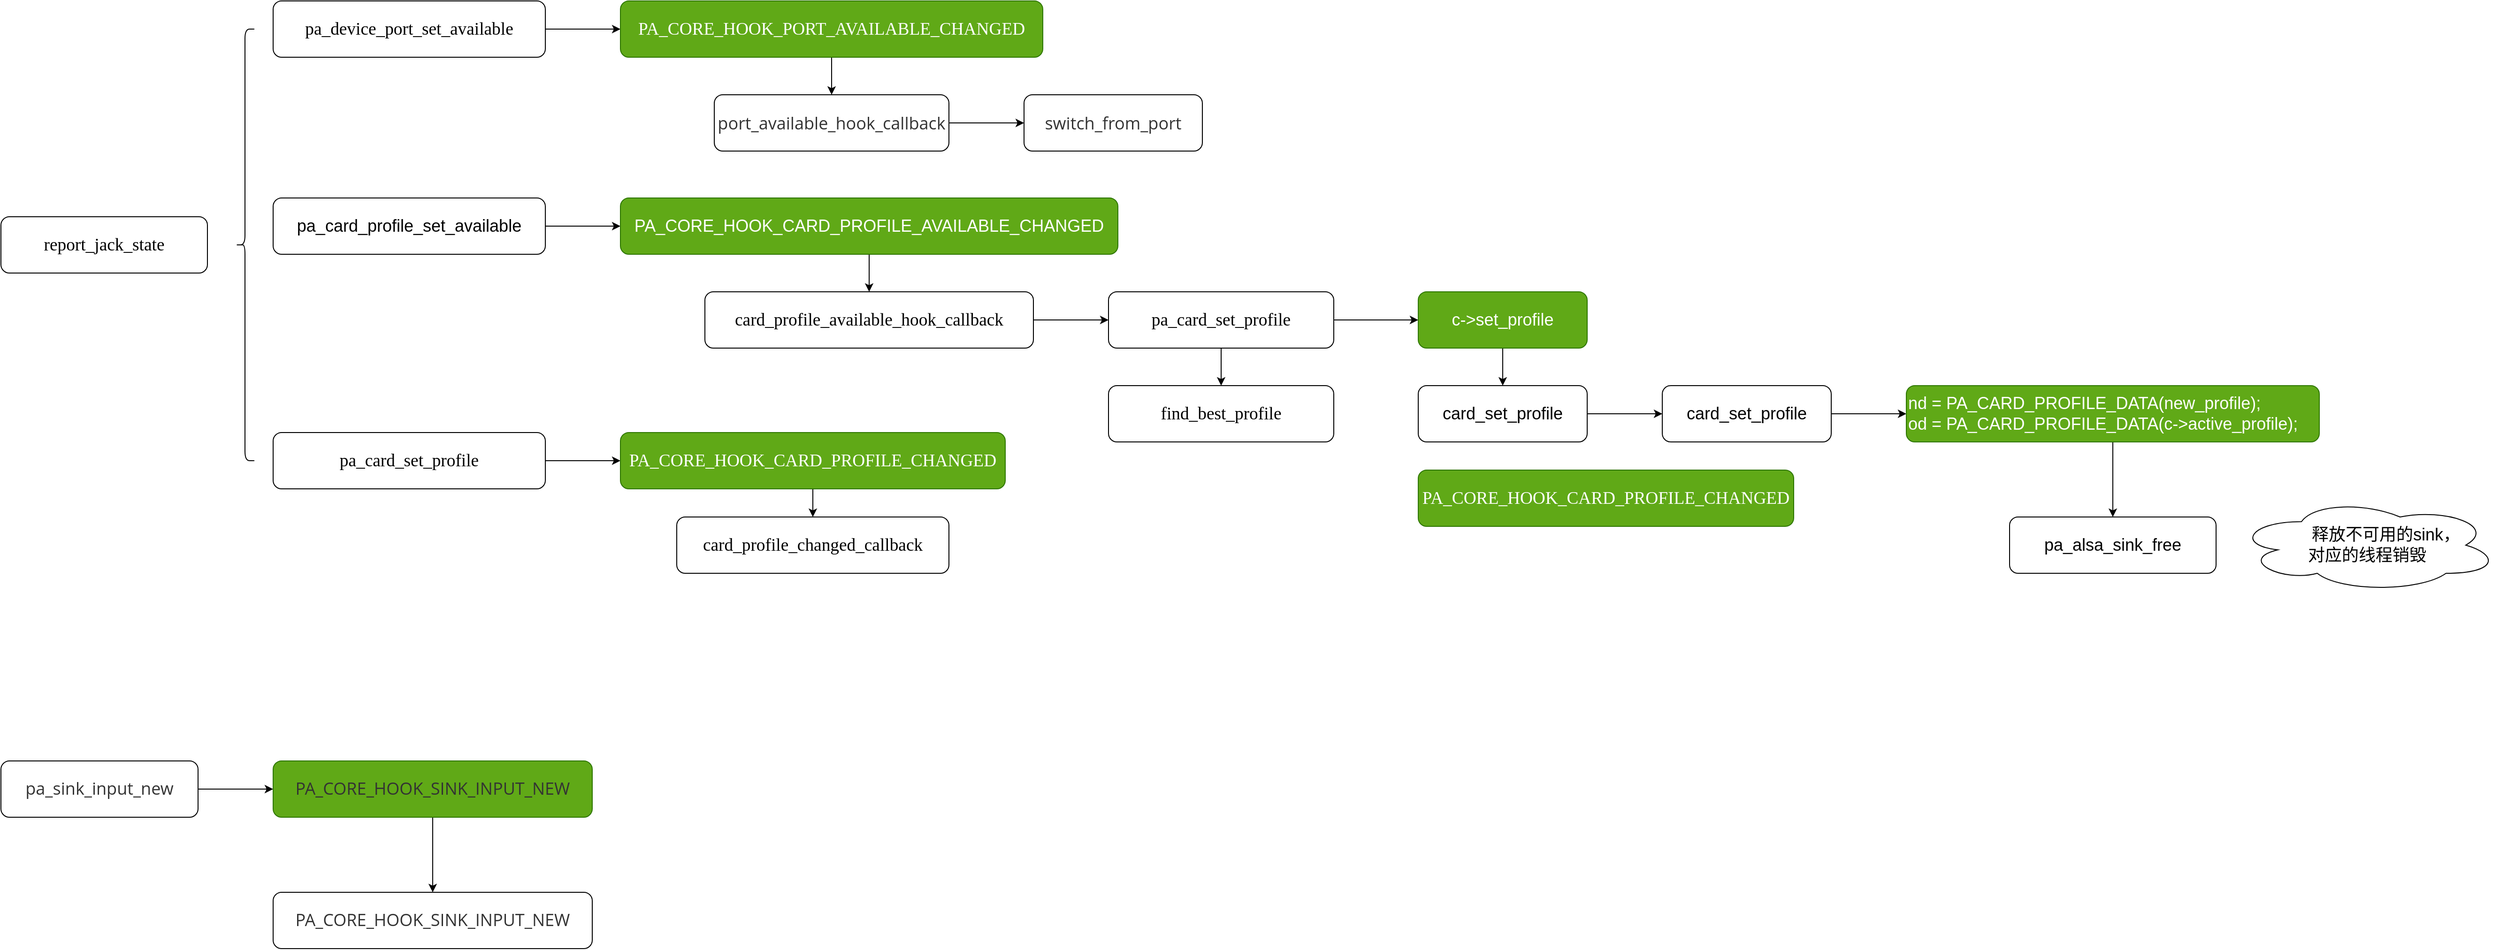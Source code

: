 <mxfile version="20.0.3" type="github">
  <diagram id="6ds6HKLlzLT0bygum3i8" name="Page-1">
    <mxGraphModel dx="1483" dy="1935" grid="1" gridSize="10" guides="1" tooltips="1" connect="1" arrows="1" fold="1" page="1" pageScale="1" pageWidth="827" pageHeight="1169" math="0" shadow="0">
      <root>
        <mxCell id="0" />
        <mxCell id="1" parent="0" />
        <mxCell id="s3KqUgk0Iqwg7Ef2eFDI-3" value="" style="edgeStyle=orthogonalEdgeStyle;rounded=0;orthogonalLoop=1;jettySize=auto;html=1;" edge="1" parent="1" source="s3KqUgk0Iqwg7Ef2eFDI-1" target="s3KqUgk0Iqwg7Ef2eFDI-2">
          <mxGeometry relative="1" as="geometry" />
        </mxCell>
        <mxCell id="s3KqUgk0Iqwg7Ef2eFDI-1" value="&lt;p style=&quot;font-size: medium; text-align: start; margin: 0px;&quot;&gt;&lt;span style=&quot;font-family: &amp;quot;Bitstream Charter&amp;quot;; font-size: 14pt;&quot;&gt;pa_card_set_profile&lt;/span&gt;&lt;/p&gt;" style="rounded=1;whiteSpace=wrap;html=1;" vertex="1" parent="1">
          <mxGeometry x="390" y="360" width="290" height="60" as="geometry" />
        </mxCell>
        <mxCell id="s3KqUgk0Iqwg7Ef2eFDI-5" value="" style="edgeStyle=orthogonalEdgeStyle;rounded=0;orthogonalLoop=1;jettySize=auto;html=1;" edge="1" parent="1" source="s3KqUgk0Iqwg7Ef2eFDI-2" target="s3KqUgk0Iqwg7Ef2eFDI-4">
          <mxGeometry relative="1" as="geometry" />
        </mxCell>
        <mxCell id="s3KqUgk0Iqwg7Ef2eFDI-2" value="&lt;p style=&quot;font-size: medium; text-align: start; margin: 0px;&quot;&gt;&lt;span style=&quot;font-family: &amp;quot;Bitstream Charter&amp;quot;; font-size: 14pt;&quot;&gt;PA_CORE_HOOK_CARD_PROFILE_CHANGED&lt;/span&gt;&lt;/p&gt;" style="rounded=1;whiteSpace=wrap;html=1;fillColor=#60a917;fontColor=#ffffff;strokeColor=#2D7600;" vertex="1" parent="1">
          <mxGeometry x="760" y="360" width="410" height="60" as="geometry" />
        </mxCell>
        <mxCell id="s3KqUgk0Iqwg7Ef2eFDI-4" value="&lt;p style=&quot;font-size: medium; text-align: start; margin: 0px;&quot;&gt;&lt;span style=&quot;font-family: &amp;quot;Bitstream Charter&amp;quot;; font-size: 14pt;&quot;&gt;card_profile_changed_callback&lt;/span&gt;&lt;/p&gt;" style="rounded=1;whiteSpace=wrap;html=1;" vertex="1" parent="1">
          <mxGeometry x="820" y="450" width="290" height="60" as="geometry" />
        </mxCell>
        <mxCell id="s3KqUgk0Iqwg7Ef2eFDI-6" value="&lt;p style=&quot;font-size: medium; text-align: start; margin: 0px;&quot;&gt;&lt;span style=&quot;font-family: &amp;quot;Bitstream Charter&amp;quot;; font-size: 14pt;&quot;&gt;report_jack_state&lt;/span&gt;&lt;/p&gt;" style="rounded=1;whiteSpace=wrap;html=1;" vertex="1" parent="1">
          <mxGeometry x="100" y="130" width="220" height="60" as="geometry" />
        </mxCell>
        <mxCell id="s3KqUgk0Iqwg7Ef2eFDI-15" value="" style="edgeStyle=orthogonalEdgeStyle;rounded=0;orthogonalLoop=1;jettySize=auto;html=1;fontSize=18;" edge="1" parent="1" source="s3KqUgk0Iqwg7Ef2eFDI-7" target="s3KqUgk0Iqwg7Ef2eFDI-14">
          <mxGeometry relative="1" as="geometry" />
        </mxCell>
        <mxCell id="s3KqUgk0Iqwg7Ef2eFDI-7" value="&lt;p style=&quot;text-align: start; margin: 0px;&quot;&gt;&lt;font face=&quot;Bitstream Charter&quot;&gt;&lt;span style=&quot;font-size: 18.667px;&quot;&gt;pa_device_port_set_available&lt;/span&gt;&lt;/font&gt;&lt;br&gt;&lt;/p&gt;" style="rounded=1;whiteSpace=wrap;html=1;" vertex="1" parent="1">
          <mxGeometry x="390" y="-100" width="290" height="60" as="geometry" />
        </mxCell>
        <mxCell id="s3KqUgk0Iqwg7Ef2eFDI-11" value="" style="edgeStyle=orthogonalEdgeStyle;rounded=0;orthogonalLoop=1;jettySize=auto;html=1;fontSize=18;" edge="1" parent="1" source="s3KqUgk0Iqwg7Ef2eFDI-9" target="s3KqUgk0Iqwg7Ef2eFDI-10">
          <mxGeometry relative="1" as="geometry" />
        </mxCell>
        <mxCell id="s3KqUgk0Iqwg7Ef2eFDI-9" value="&lt;font style=&quot;font-size: 18px;&quot;&gt;pa_card_profile_set_available&lt;/font&gt;" style="rounded=1;whiteSpace=wrap;html=1;" vertex="1" parent="1">
          <mxGeometry x="390" y="110" width="290" height="60" as="geometry" />
        </mxCell>
        <mxCell id="s3KqUgk0Iqwg7Ef2eFDI-13" value="" style="edgeStyle=orthogonalEdgeStyle;rounded=0;orthogonalLoop=1;jettySize=auto;html=1;fontSize=18;" edge="1" parent="1" source="s3KqUgk0Iqwg7Ef2eFDI-10" target="s3KqUgk0Iqwg7Ef2eFDI-12">
          <mxGeometry relative="1" as="geometry" />
        </mxCell>
        <mxCell id="s3KqUgk0Iqwg7Ef2eFDI-10" value="&lt;font style=&quot;font-size: 18px;&quot;&gt;PA_CORE_HOOK_CARD_PROFILE_AVAILABLE_CHANGED&lt;/font&gt;" style="rounded=1;whiteSpace=wrap;html=1;fillColor=#60a917;fontColor=#ffffff;strokeColor=#2D7600;" vertex="1" parent="1">
          <mxGeometry x="760" y="110" width="530" height="60" as="geometry" />
        </mxCell>
        <mxCell id="s3KqUgk0Iqwg7Ef2eFDI-21" value="" style="edgeStyle=orthogonalEdgeStyle;rounded=0;orthogonalLoop=1;jettySize=auto;html=1;fontSize=18;" edge="1" parent="1" source="s3KqUgk0Iqwg7Ef2eFDI-12" target="s3KqUgk0Iqwg7Ef2eFDI-20">
          <mxGeometry relative="1" as="geometry" />
        </mxCell>
        <mxCell id="s3KqUgk0Iqwg7Ef2eFDI-12" value="&lt;p style=&quot;text-align: start; margin: 0px;&quot;&gt;&lt;font face=&quot;Bitstream Charter&quot;&gt;&lt;span style=&quot;font-size: 18.667px;&quot;&gt;card_profile_available_hook_callback&lt;/span&gt;&lt;/font&gt;&lt;br&gt;&lt;/p&gt;" style="rounded=1;whiteSpace=wrap;html=1;" vertex="1" parent="1">
          <mxGeometry x="850" y="210" width="350" height="60" as="geometry" />
        </mxCell>
        <mxCell id="s3KqUgk0Iqwg7Ef2eFDI-17" value="" style="edgeStyle=orthogonalEdgeStyle;rounded=0;orthogonalLoop=1;jettySize=auto;html=1;fontSize=18;" edge="1" parent="1" source="s3KqUgk0Iqwg7Ef2eFDI-14" target="s3KqUgk0Iqwg7Ef2eFDI-16">
          <mxGeometry relative="1" as="geometry" />
        </mxCell>
        <mxCell id="s3KqUgk0Iqwg7Ef2eFDI-14" value="&lt;p style=&quot;text-align: start; margin: 0px;&quot;&gt;&lt;font face=&quot;Bitstream Charter&quot;&gt;&lt;span style=&quot;font-size: 18.667px;&quot;&gt;PA_CORE_HOOK_PORT_AVAILABLE_CHANGED&lt;/span&gt;&lt;/font&gt;&lt;br&gt;&lt;/p&gt;" style="rounded=1;whiteSpace=wrap;html=1;fillColor=#60a917;fontColor=#ffffff;strokeColor=#2D7600;" vertex="1" parent="1">
          <mxGeometry x="760" y="-100" width="450" height="60" as="geometry" />
        </mxCell>
        <mxCell id="s3KqUgk0Iqwg7Ef2eFDI-19" value="" style="edgeStyle=orthogonalEdgeStyle;rounded=0;orthogonalLoop=1;jettySize=auto;html=1;fontSize=18;" edge="1" parent="1" source="s3KqUgk0Iqwg7Ef2eFDI-16" target="s3KqUgk0Iqwg7Ef2eFDI-18">
          <mxGeometry relative="1" as="geometry" />
        </mxCell>
        <mxCell id="s3KqUgk0Iqwg7Ef2eFDI-16" value="&lt;p style=&quot;text-align: start; margin: 0px;&quot;&gt;&lt;span style=&quot;color: rgb(51, 51, 51); font-family: &amp;quot;Open Sans&amp;quot;, &amp;quot;Clear Sans&amp;quot;, &amp;quot;Helvetica Neue&amp;quot;, Helvetica, Arial, &amp;quot;Segoe UI Emoji&amp;quot;, sans-serif; orphans: 4; background-color: rgb(255, 255, 255);&quot;&gt;&lt;font style=&quot;font-size: 18px;&quot;&gt;port_available_hook_callback&lt;/font&gt;&lt;/span&gt;&lt;br&gt;&lt;/p&gt;" style="rounded=1;whiteSpace=wrap;html=1;" vertex="1" parent="1">
          <mxGeometry x="860" width="250" height="60" as="geometry" />
        </mxCell>
        <mxCell id="s3KqUgk0Iqwg7Ef2eFDI-18" value="&lt;p style=&quot;orphans: 4; margin: 0px;&quot;&gt;&lt;font face=&quot;Open Sans, Clear Sans, Helvetica Neue, Helvetica, Arial, Segoe UI Emoji, sans-serif&quot; color=&quot;#333333&quot;&gt;&lt;span style=&quot;font-size: 18px;&quot;&gt;switch_from_port&lt;/span&gt;&lt;/font&gt;&lt;br&gt;&lt;/p&gt;" style="rounded=1;whiteSpace=wrap;html=1;" vertex="1" parent="1">
          <mxGeometry x="1190" width="190" height="60" as="geometry" />
        </mxCell>
        <mxCell id="s3KqUgk0Iqwg7Ef2eFDI-23" value="" style="edgeStyle=orthogonalEdgeStyle;rounded=0;orthogonalLoop=1;jettySize=auto;html=1;fontSize=18;" edge="1" parent="1" source="s3KqUgk0Iqwg7Ef2eFDI-20" target="s3KqUgk0Iqwg7Ef2eFDI-22">
          <mxGeometry relative="1" as="geometry" />
        </mxCell>
        <mxCell id="s3KqUgk0Iqwg7Ef2eFDI-27" value="" style="edgeStyle=orthogonalEdgeStyle;rounded=0;orthogonalLoop=1;jettySize=auto;html=1;fontSize=18;" edge="1" parent="1" source="s3KqUgk0Iqwg7Ef2eFDI-20" target="s3KqUgk0Iqwg7Ef2eFDI-26">
          <mxGeometry relative="1" as="geometry" />
        </mxCell>
        <mxCell id="s3KqUgk0Iqwg7Ef2eFDI-20" value="&lt;p style=&quot;text-align: start; margin: 0px;&quot;&gt;&lt;font face=&quot;Bitstream Charter&quot;&gt;&lt;span style=&quot;font-size: 18.667px;&quot;&gt;pa_card_set_profile&lt;/span&gt;&lt;/font&gt;&lt;br&gt;&lt;/p&gt;" style="rounded=1;whiteSpace=wrap;html=1;" vertex="1" parent="1">
          <mxGeometry x="1280" y="210" width="240" height="60" as="geometry" />
        </mxCell>
        <mxCell id="s3KqUgk0Iqwg7Ef2eFDI-22" value="&lt;p style=&quot;text-align: start; margin: 0px;&quot;&gt;&lt;font face=&quot;Bitstream Charter&quot;&gt;&lt;span style=&quot;font-size: 18.667px;&quot;&gt;find_best_profile&lt;/span&gt;&lt;/font&gt;&lt;br&gt;&lt;/p&gt;" style="rounded=1;whiteSpace=wrap;html=1;" vertex="1" parent="1">
          <mxGeometry x="1280" y="310" width="240" height="60" as="geometry" />
        </mxCell>
        <mxCell id="s3KqUgk0Iqwg7Ef2eFDI-24" value="&lt;p style=&quot;text-align: start; margin: 0px;&quot;&gt;&lt;font face=&quot;Bitstream Charter&quot;&gt;&lt;span style=&quot;font-size: 18.667px;&quot;&gt;PA_CORE_HOOK_CARD_PROFILE_CHANGED&lt;/span&gt;&lt;/font&gt;&lt;br&gt;&lt;/p&gt;" style="rounded=1;whiteSpace=wrap;html=1;fillColor=#60a917;fontColor=#ffffff;strokeColor=#2D7600;" vertex="1" parent="1">
          <mxGeometry x="1610" y="400" width="400" height="60" as="geometry" />
        </mxCell>
        <mxCell id="s3KqUgk0Iqwg7Ef2eFDI-29" value="" style="edgeStyle=orthogonalEdgeStyle;rounded=0;orthogonalLoop=1;jettySize=auto;html=1;fontSize=18;" edge="1" parent="1" source="s3KqUgk0Iqwg7Ef2eFDI-26" target="s3KqUgk0Iqwg7Ef2eFDI-28">
          <mxGeometry relative="1" as="geometry" />
        </mxCell>
        <mxCell id="s3KqUgk0Iqwg7Ef2eFDI-26" value="c-&amp;gt;set_profile" style="rounded=1;whiteSpace=wrap;html=1;fontSize=18;fillColor=#60a917;fontColor=#ffffff;strokeColor=#2D7600;" vertex="1" parent="1">
          <mxGeometry x="1610" y="210" width="180" height="60" as="geometry" />
        </mxCell>
        <mxCell id="s3KqUgk0Iqwg7Ef2eFDI-31" value="" style="edgeStyle=orthogonalEdgeStyle;rounded=0;orthogonalLoop=1;jettySize=auto;html=1;fontSize=18;" edge="1" parent="1" source="s3KqUgk0Iqwg7Ef2eFDI-28" target="s3KqUgk0Iqwg7Ef2eFDI-30">
          <mxGeometry relative="1" as="geometry" />
        </mxCell>
        <mxCell id="s3KqUgk0Iqwg7Ef2eFDI-28" value="card_set_profile" style="rounded=1;whiteSpace=wrap;html=1;fontSize=18;" vertex="1" parent="1">
          <mxGeometry x="1610" y="310" width="180" height="60" as="geometry" />
        </mxCell>
        <mxCell id="s3KqUgk0Iqwg7Ef2eFDI-33" value="" style="edgeStyle=orthogonalEdgeStyle;rounded=0;orthogonalLoop=1;jettySize=auto;html=1;fontSize=18;" edge="1" parent="1" source="s3KqUgk0Iqwg7Ef2eFDI-30">
          <mxGeometry relative="1" as="geometry">
            <mxPoint x="2130" y="340" as="targetPoint" />
          </mxGeometry>
        </mxCell>
        <mxCell id="s3KqUgk0Iqwg7Ef2eFDI-30" value="card_set_profile" style="rounded=1;whiteSpace=wrap;html=1;fontSize=18;" vertex="1" parent="1">
          <mxGeometry x="1870" y="310" width="180" height="60" as="geometry" />
        </mxCell>
        <mxCell id="s3KqUgk0Iqwg7Ef2eFDI-42" value="" style="edgeStyle=orthogonalEdgeStyle;rounded=0;orthogonalLoop=1;jettySize=auto;html=1;fontSize=18;" edge="1" parent="1" source="s3KqUgk0Iqwg7Ef2eFDI-40" target="s3KqUgk0Iqwg7Ef2eFDI-41">
          <mxGeometry relative="1" as="geometry" />
        </mxCell>
        <mxCell id="s3KqUgk0Iqwg7Ef2eFDI-40" value="&lt;div&gt;nd = PA_CARD_PROFILE_DATA(new_profile);&amp;nbsp; &amp;nbsp; &amp;nbsp;&amp;nbsp;&lt;/div&gt;&lt;div&gt;od = PA_CARD_PROFILE_DATA(c-&amp;gt;active_profile);&lt;/div&gt;" style="rounded=1;whiteSpace=wrap;html=1;fontSize=18;align=left;fillColor=#60a917;fontColor=#ffffff;strokeColor=#2D7600;" vertex="1" parent="1">
          <mxGeometry x="2130" y="310" width="440" height="60" as="geometry" />
        </mxCell>
        <mxCell id="s3KqUgk0Iqwg7Ef2eFDI-41" value="pa_alsa_sink_free" style="rounded=1;whiteSpace=wrap;html=1;fontSize=18;align=center;" vertex="1" parent="1">
          <mxGeometry x="2240" y="450" width="220" height="60" as="geometry" />
        </mxCell>
        <mxCell id="s3KqUgk0Iqwg7Ef2eFDI-43" value="&amp;nbsp; &amp;nbsp; &amp;nbsp; &amp;nbsp; 释放不可用的sink，&lt;br&gt;对应的线程销毁" style="ellipse;shape=cloud;whiteSpace=wrap;html=1;fontSize=18;" vertex="1" parent="1">
          <mxGeometry x="2481" y="430" width="280" height="100" as="geometry" />
        </mxCell>
        <mxCell id="s3KqUgk0Iqwg7Ef2eFDI-47" value="" style="shape=curlyBracket;whiteSpace=wrap;html=1;rounded=1;fontSize=18;" vertex="1" parent="1">
          <mxGeometry x="350" y="-70" width="20" height="460" as="geometry" />
        </mxCell>
        <mxCell id="s3KqUgk0Iqwg7Ef2eFDI-51" value="" style="edgeStyle=orthogonalEdgeStyle;rounded=0;orthogonalLoop=1;jettySize=auto;html=1;fontSize=18;" edge="1" parent="1" source="s3KqUgk0Iqwg7Ef2eFDI-49" target="s3KqUgk0Iqwg7Ef2eFDI-50">
          <mxGeometry relative="1" as="geometry" />
        </mxCell>
        <mxCell id="s3KqUgk0Iqwg7Ef2eFDI-49" value="&lt;span style=&quot;color: rgb(51, 51, 51); font-family: &amp;quot;Open Sans&amp;quot;, &amp;quot;Clear Sans&amp;quot;, &amp;quot;Helvetica Neue&amp;quot;, Helvetica, Arial, &amp;quot;Segoe UI Emoji&amp;quot;, sans-serif; orphans: 4; text-align: start; background-color: rgb(255, 255, 255);&quot;&gt;&lt;font style=&quot;font-size: 18px;&quot;&gt;pa_sink_input_new&lt;/font&gt;&lt;/span&gt;" style="rounded=1;whiteSpace=wrap;html=1;fontSize=18;" vertex="1" parent="1">
          <mxGeometry x="100" y="710" width="210" height="60" as="geometry" />
        </mxCell>
        <mxCell id="s3KqUgk0Iqwg7Ef2eFDI-53" value="" style="edgeStyle=orthogonalEdgeStyle;rounded=0;orthogonalLoop=1;jettySize=auto;html=1;fontSize=18;" edge="1" parent="1" source="s3KqUgk0Iqwg7Ef2eFDI-50" target="s3KqUgk0Iqwg7Ef2eFDI-52">
          <mxGeometry relative="1" as="geometry" />
        </mxCell>
        <mxCell id="s3KqUgk0Iqwg7Ef2eFDI-50" value="&lt;div style=&quot;orphans: 4; text-align: start;&quot;&gt;&lt;span style=&quot;background-color: initial;&quot;&gt;&lt;font face=&quot;Open Sans, Clear Sans, Helvetica Neue, Helvetica, Arial, Segoe UI Emoji, sans-serif&quot; color=&quot;#333333&quot;&gt;PA_CORE_HOOK_SINK_INPUT_NEW&lt;/font&gt;&lt;/span&gt;&lt;/div&gt;" style="rounded=1;whiteSpace=wrap;html=1;fontSize=18;fillColor=#60a917;fontColor=#ffffff;strokeColor=#2D7600;" vertex="1" parent="1">
          <mxGeometry x="390" y="710" width="340" height="60" as="geometry" />
        </mxCell>
        <mxCell id="s3KqUgk0Iqwg7Ef2eFDI-52" value="&lt;div style=&quot;orphans: 4; text-align: start;&quot;&gt;&lt;span style=&quot;background-color: initial;&quot;&gt;&lt;font face=&quot;Open Sans, Clear Sans, Helvetica Neue, Helvetica, Arial, Segoe UI Emoji, sans-serif&quot; color=&quot;#333333&quot;&gt;PA_CORE_HOOK_SINK_INPUT_NEW&lt;/font&gt;&lt;/span&gt;&lt;/div&gt;" style="rounded=1;whiteSpace=wrap;html=1;fontSize=18;" vertex="1" parent="1">
          <mxGeometry x="390" y="850" width="340" height="60" as="geometry" />
        </mxCell>
      </root>
    </mxGraphModel>
  </diagram>
</mxfile>
